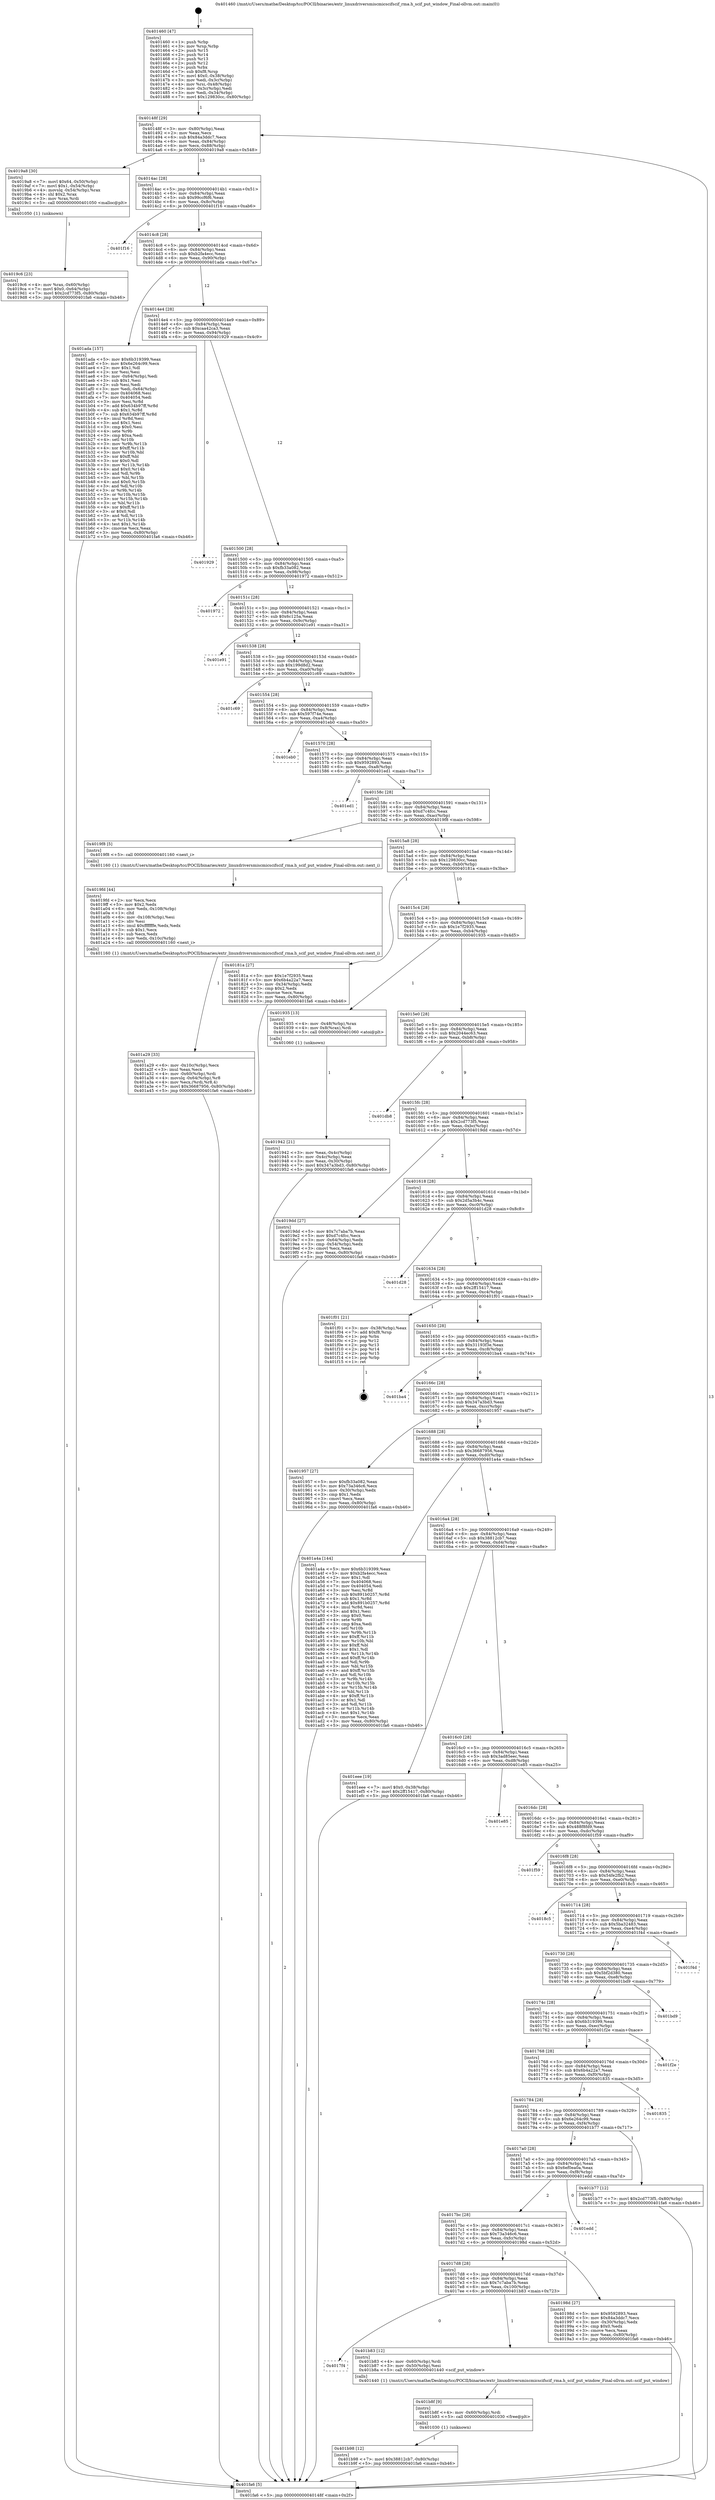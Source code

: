 digraph "0x401460" {
  label = "0x401460 (/mnt/c/Users/mathe/Desktop/tcc/POCII/binaries/extr_linuxdriversmiscmicscifscif_rma.h_scif_put_window_Final-ollvm.out::main(0))"
  labelloc = "t"
  node[shape=record]

  Entry [label="",width=0.3,height=0.3,shape=circle,fillcolor=black,style=filled]
  "0x40148f" [label="{
     0x40148f [29]\l
     | [instrs]\l
     &nbsp;&nbsp;0x40148f \<+3\>: mov -0x80(%rbp),%eax\l
     &nbsp;&nbsp;0x401492 \<+2\>: mov %eax,%ecx\l
     &nbsp;&nbsp;0x401494 \<+6\>: sub $0x84a3ddc7,%ecx\l
     &nbsp;&nbsp;0x40149a \<+6\>: mov %eax,-0x84(%rbp)\l
     &nbsp;&nbsp;0x4014a0 \<+6\>: mov %ecx,-0x88(%rbp)\l
     &nbsp;&nbsp;0x4014a6 \<+6\>: je 00000000004019a8 \<main+0x548\>\l
  }"]
  "0x4019a8" [label="{
     0x4019a8 [30]\l
     | [instrs]\l
     &nbsp;&nbsp;0x4019a8 \<+7\>: movl $0x64,-0x50(%rbp)\l
     &nbsp;&nbsp;0x4019af \<+7\>: movl $0x1,-0x54(%rbp)\l
     &nbsp;&nbsp;0x4019b6 \<+4\>: movslq -0x54(%rbp),%rax\l
     &nbsp;&nbsp;0x4019ba \<+4\>: shl $0x2,%rax\l
     &nbsp;&nbsp;0x4019be \<+3\>: mov %rax,%rdi\l
     &nbsp;&nbsp;0x4019c1 \<+5\>: call 0000000000401050 \<malloc@plt\>\l
     | [calls]\l
     &nbsp;&nbsp;0x401050 \{1\} (unknown)\l
  }"]
  "0x4014ac" [label="{
     0x4014ac [28]\l
     | [instrs]\l
     &nbsp;&nbsp;0x4014ac \<+5\>: jmp 00000000004014b1 \<main+0x51\>\l
     &nbsp;&nbsp;0x4014b1 \<+6\>: mov -0x84(%rbp),%eax\l
     &nbsp;&nbsp;0x4014b7 \<+5\>: sub $0x99ccf6f6,%eax\l
     &nbsp;&nbsp;0x4014bc \<+6\>: mov %eax,-0x8c(%rbp)\l
     &nbsp;&nbsp;0x4014c2 \<+6\>: je 0000000000401f16 \<main+0xab6\>\l
  }"]
  Exit [label="",width=0.3,height=0.3,shape=circle,fillcolor=black,style=filled,peripheries=2]
  "0x401f16" [label="{
     0x401f16\l
  }", style=dashed]
  "0x4014c8" [label="{
     0x4014c8 [28]\l
     | [instrs]\l
     &nbsp;&nbsp;0x4014c8 \<+5\>: jmp 00000000004014cd \<main+0x6d\>\l
     &nbsp;&nbsp;0x4014cd \<+6\>: mov -0x84(%rbp),%eax\l
     &nbsp;&nbsp;0x4014d3 \<+5\>: sub $0xb2fa4ecc,%eax\l
     &nbsp;&nbsp;0x4014d8 \<+6\>: mov %eax,-0x90(%rbp)\l
     &nbsp;&nbsp;0x4014de \<+6\>: je 0000000000401ada \<main+0x67a\>\l
  }"]
  "0x401b98" [label="{
     0x401b98 [12]\l
     | [instrs]\l
     &nbsp;&nbsp;0x401b98 \<+7\>: movl $0x38812cb7,-0x80(%rbp)\l
     &nbsp;&nbsp;0x401b9f \<+5\>: jmp 0000000000401fa6 \<main+0xb46\>\l
  }"]
  "0x401ada" [label="{
     0x401ada [157]\l
     | [instrs]\l
     &nbsp;&nbsp;0x401ada \<+5\>: mov $0x6b319399,%eax\l
     &nbsp;&nbsp;0x401adf \<+5\>: mov $0x6e264c99,%ecx\l
     &nbsp;&nbsp;0x401ae4 \<+2\>: mov $0x1,%dl\l
     &nbsp;&nbsp;0x401ae6 \<+2\>: xor %esi,%esi\l
     &nbsp;&nbsp;0x401ae8 \<+3\>: mov -0x64(%rbp),%edi\l
     &nbsp;&nbsp;0x401aeb \<+3\>: sub $0x1,%esi\l
     &nbsp;&nbsp;0x401aee \<+2\>: sub %esi,%edi\l
     &nbsp;&nbsp;0x401af0 \<+3\>: mov %edi,-0x64(%rbp)\l
     &nbsp;&nbsp;0x401af3 \<+7\>: mov 0x404068,%esi\l
     &nbsp;&nbsp;0x401afa \<+7\>: mov 0x404054,%edi\l
     &nbsp;&nbsp;0x401b01 \<+3\>: mov %esi,%r8d\l
     &nbsp;&nbsp;0x401b04 \<+7\>: add $0x634b97ff,%r8d\l
     &nbsp;&nbsp;0x401b0b \<+4\>: sub $0x1,%r8d\l
     &nbsp;&nbsp;0x401b0f \<+7\>: sub $0x634b97ff,%r8d\l
     &nbsp;&nbsp;0x401b16 \<+4\>: imul %r8d,%esi\l
     &nbsp;&nbsp;0x401b1a \<+3\>: and $0x1,%esi\l
     &nbsp;&nbsp;0x401b1d \<+3\>: cmp $0x0,%esi\l
     &nbsp;&nbsp;0x401b20 \<+4\>: sete %r9b\l
     &nbsp;&nbsp;0x401b24 \<+3\>: cmp $0xa,%edi\l
     &nbsp;&nbsp;0x401b27 \<+4\>: setl %r10b\l
     &nbsp;&nbsp;0x401b2b \<+3\>: mov %r9b,%r11b\l
     &nbsp;&nbsp;0x401b2e \<+4\>: xor $0xff,%r11b\l
     &nbsp;&nbsp;0x401b32 \<+3\>: mov %r10b,%bl\l
     &nbsp;&nbsp;0x401b35 \<+3\>: xor $0xff,%bl\l
     &nbsp;&nbsp;0x401b38 \<+3\>: xor $0x0,%dl\l
     &nbsp;&nbsp;0x401b3b \<+3\>: mov %r11b,%r14b\l
     &nbsp;&nbsp;0x401b3e \<+4\>: and $0x0,%r14b\l
     &nbsp;&nbsp;0x401b42 \<+3\>: and %dl,%r9b\l
     &nbsp;&nbsp;0x401b45 \<+3\>: mov %bl,%r15b\l
     &nbsp;&nbsp;0x401b48 \<+4\>: and $0x0,%r15b\l
     &nbsp;&nbsp;0x401b4c \<+3\>: and %dl,%r10b\l
     &nbsp;&nbsp;0x401b4f \<+3\>: or %r9b,%r14b\l
     &nbsp;&nbsp;0x401b52 \<+3\>: or %r10b,%r15b\l
     &nbsp;&nbsp;0x401b55 \<+3\>: xor %r15b,%r14b\l
     &nbsp;&nbsp;0x401b58 \<+3\>: or %bl,%r11b\l
     &nbsp;&nbsp;0x401b5b \<+4\>: xor $0xff,%r11b\l
     &nbsp;&nbsp;0x401b5f \<+3\>: or $0x0,%dl\l
     &nbsp;&nbsp;0x401b62 \<+3\>: and %dl,%r11b\l
     &nbsp;&nbsp;0x401b65 \<+3\>: or %r11b,%r14b\l
     &nbsp;&nbsp;0x401b68 \<+4\>: test $0x1,%r14b\l
     &nbsp;&nbsp;0x401b6c \<+3\>: cmovne %ecx,%eax\l
     &nbsp;&nbsp;0x401b6f \<+3\>: mov %eax,-0x80(%rbp)\l
     &nbsp;&nbsp;0x401b72 \<+5\>: jmp 0000000000401fa6 \<main+0xb46\>\l
  }"]
  "0x4014e4" [label="{
     0x4014e4 [28]\l
     | [instrs]\l
     &nbsp;&nbsp;0x4014e4 \<+5\>: jmp 00000000004014e9 \<main+0x89\>\l
     &nbsp;&nbsp;0x4014e9 \<+6\>: mov -0x84(%rbp),%eax\l
     &nbsp;&nbsp;0x4014ef \<+5\>: sub $0xcaa42ca3,%eax\l
     &nbsp;&nbsp;0x4014f4 \<+6\>: mov %eax,-0x94(%rbp)\l
     &nbsp;&nbsp;0x4014fa \<+6\>: je 0000000000401929 \<main+0x4c9\>\l
  }"]
  "0x401b8f" [label="{
     0x401b8f [9]\l
     | [instrs]\l
     &nbsp;&nbsp;0x401b8f \<+4\>: mov -0x60(%rbp),%rdi\l
     &nbsp;&nbsp;0x401b93 \<+5\>: call 0000000000401030 \<free@plt\>\l
     | [calls]\l
     &nbsp;&nbsp;0x401030 \{1\} (unknown)\l
  }"]
  "0x401929" [label="{
     0x401929\l
  }", style=dashed]
  "0x401500" [label="{
     0x401500 [28]\l
     | [instrs]\l
     &nbsp;&nbsp;0x401500 \<+5\>: jmp 0000000000401505 \<main+0xa5\>\l
     &nbsp;&nbsp;0x401505 \<+6\>: mov -0x84(%rbp),%eax\l
     &nbsp;&nbsp;0x40150b \<+5\>: sub $0xfb33a082,%eax\l
     &nbsp;&nbsp;0x401510 \<+6\>: mov %eax,-0x98(%rbp)\l
     &nbsp;&nbsp;0x401516 \<+6\>: je 0000000000401972 \<main+0x512\>\l
  }"]
  "0x4017f4" [label="{
     0x4017f4\l
  }", style=dashed]
  "0x401972" [label="{
     0x401972\l
  }", style=dashed]
  "0x40151c" [label="{
     0x40151c [28]\l
     | [instrs]\l
     &nbsp;&nbsp;0x40151c \<+5\>: jmp 0000000000401521 \<main+0xc1\>\l
     &nbsp;&nbsp;0x401521 \<+6\>: mov -0x84(%rbp),%eax\l
     &nbsp;&nbsp;0x401527 \<+5\>: sub $0x6c125a,%eax\l
     &nbsp;&nbsp;0x40152c \<+6\>: mov %eax,-0x9c(%rbp)\l
     &nbsp;&nbsp;0x401532 \<+6\>: je 0000000000401e91 \<main+0xa31\>\l
  }"]
  "0x401b83" [label="{
     0x401b83 [12]\l
     | [instrs]\l
     &nbsp;&nbsp;0x401b83 \<+4\>: mov -0x60(%rbp),%rdi\l
     &nbsp;&nbsp;0x401b87 \<+3\>: mov -0x50(%rbp),%esi\l
     &nbsp;&nbsp;0x401b8a \<+5\>: call 0000000000401440 \<scif_put_window\>\l
     | [calls]\l
     &nbsp;&nbsp;0x401440 \{1\} (/mnt/c/Users/mathe/Desktop/tcc/POCII/binaries/extr_linuxdriversmiscmicscifscif_rma.h_scif_put_window_Final-ollvm.out::scif_put_window)\l
  }"]
  "0x401e91" [label="{
     0x401e91\l
  }", style=dashed]
  "0x401538" [label="{
     0x401538 [28]\l
     | [instrs]\l
     &nbsp;&nbsp;0x401538 \<+5\>: jmp 000000000040153d \<main+0xdd\>\l
     &nbsp;&nbsp;0x40153d \<+6\>: mov -0x84(%rbp),%eax\l
     &nbsp;&nbsp;0x401543 \<+5\>: sub $0x199d8d2,%eax\l
     &nbsp;&nbsp;0x401548 \<+6\>: mov %eax,-0xa0(%rbp)\l
     &nbsp;&nbsp;0x40154e \<+6\>: je 0000000000401c69 \<main+0x809\>\l
  }"]
  "0x401a29" [label="{
     0x401a29 [33]\l
     | [instrs]\l
     &nbsp;&nbsp;0x401a29 \<+6\>: mov -0x10c(%rbp),%ecx\l
     &nbsp;&nbsp;0x401a2f \<+3\>: imul %eax,%ecx\l
     &nbsp;&nbsp;0x401a32 \<+4\>: mov -0x60(%rbp),%rdi\l
     &nbsp;&nbsp;0x401a36 \<+4\>: movslq -0x64(%rbp),%r8\l
     &nbsp;&nbsp;0x401a3a \<+4\>: mov %ecx,(%rdi,%r8,4)\l
     &nbsp;&nbsp;0x401a3e \<+7\>: movl $0x36687956,-0x80(%rbp)\l
     &nbsp;&nbsp;0x401a45 \<+5\>: jmp 0000000000401fa6 \<main+0xb46\>\l
  }"]
  "0x401c69" [label="{
     0x401c69\l
  }", style=dashed]
  "0x401554" [label="{
     0x401554 [28]\l
     | [instrs]\l
     &nbsp;&nbsp;0x401554 \<+5\>: jmp 0000000000401559 \<main+0xf9\>\l
     &nbsp;&nbsp;0x401559 \<+6\>: mov -0x84(%rbp),%eax\l
     &nbsp;&nbsp;0x40155f \<+5\>: sub $0x597f74e,%eax\l
     &nbsp;&nbsp;0x401564 \<+6\>: mov %eax,-0xa4(%rbp)\l
     &nbsp;&nbsp;0x40156a \<+6\>: je 0000000000401eb0 \<main+0xa50\>\l
  }"]
  "0x4019fd" [label="{
     0x4019fd [44]\l
     | [instrs]\l
     &nbsp;&nbsp;0x4019fd \<+2\>: xor %ecx,%ecx\l
     &nbsp;&nbsp;0x4019ff \<+5\>: mov $0x2,%edx\l
     &nbsp;&nbsp;0x401a04 \<+6\>: mov %edx,-0x108(%rbp)\l
     &nbsp;&nbsp;0x401a0a \<+1\>: cltd\l
     &nbsp;&nbsp;0x401a0b \<+6\>: mov -0x108(%rbp),%esi\l
     &nbsp;&nbsp;0x401a11 \<+2\>: idiv %esi\l
     &nbsp;&nbsp;0x401a13 \<+6\>: imul $0xfffffffe,%edx,%edx\l
     &nbsp;&nbsp;0x401a19 \<+3\>: sub $0x1,%ecx\l
     &nbsp;&nbsp;0x401a1c \<+2\>: sub %ecx,%edx\l
     &nbsp;&nbsp;0x401a1e \<+6\>: mov %edx,-0x10c(%rbp)\l
     &nbsp;&nbsp;0x401a24 \<+5\>: call 0000000000401160 \<next_i\>\l
     | [calls]\l
     &nbsp;&nbsp;0x401160 \{1\} (/mnt/c/Users/mathe/Desktop/tcc/POCII/binaries/extr_linuxdriversmiscmicscifscif_rma.h_scif_put_window_Final-ollvm.out::next_i)\l
  }"]
  "0x401eb0" [label="{
     0x401eb0\l
  }", style=dashed]
  "0x401570" [label="{
     0x401570 [28]\l
     | [instrs]\l
     &nbsp;&nbsp;0x401570 \<+5\>: jmp 0000000000401575 \<main+0x115\>\l
     &nbsp;&nbsp;0x401575 \<+6\>: mov -0x84(%rbp),%eax\l
     &nbsp;&nbsp;0x40157b \<+5\>: sub $0x9592893,%eax\l
     &nbsp;&nbsp;0x401580 \<+6\>: mov %eax,-0xa8(%rbp)\l
     &nbsp;&nbsp;0x401586 \<+6\>: je 0000000000401ed1 \<main+0xa71\>\l
  }"]
  "0x4019c6" [label="{
     0x4019c6 [23]\l
     | [instrs]\l
     &nbsp;&nbsp;0x4019c6 \<+4\>: mov %rax,-0x60(%rbp)\l
     &nbsp;&nbsp;0x4019ca \<+7\>: movl $0x0,-0x64(%rbp)\l
     &nbsp;&nbsp;0x4019d1 \<+7\>: movl $0x2cd773f5,-0x80(%rbp)\l
     &nbsp;&nbsp;0x4019d8 \<+5\>: jmp 0000000000401fa6 \<main+0xb46\>\l
  }"]
  "0x401ed1" [label="{
     0x401ed1\l
  }", style=dashed]
  "0x40158c" [label="{
     0x40158c [28]\l
     | [instrs]\l
     &nbsp;&nbsp;0x40158c \<+5\>: jmp 0000000000401591 \<main+0x131\>\l
     &nbsp;&nbsp;0x401591 \<+6\>: mov -0x84(%rbp),%eax\l
     &nbsp;&nbsp;0x401597 \<+5\>: sub $0xd7c4fcc,%eax\l
     &nbsp;&nbsp;0x40159c \<+6\>: mov %eax,-0xac(%rbp)\l
     &nbsp;&nbsp;0x4015a2 \<+6\>: je 00000000004019f8 \<main+0x598\>\l
  }"]
  "0x4017d8" [label="{
     0x4017d8 [28]\l
     | [instrs]\l
     &nbsp;&nbsp;0x4017d8 \<+5\>: jmp 00000000004017dd \<main+0x37d\>\l
     &nbsp;&nbsp;0x4017dd \<+6\>: mov -0x84(%rbp),%eax\l
     &nbsp;&nbsp;0x4017e3 \<+5\>: sub $0x7c7aba7b,%eax\l
     &nbsp;&nbsp;0x4017e8 \<+6\>: mov %eax,-0x100(%rbp)\l
     &nbsp;&nbsp;0x4017ee \<+6\>: je 0000000000401b83 \<main+0x723\>\l
  }"]
  "0x4019f8" [label="{
     0x4019f8 [5]\l
     | [instrs]\l
     &nbsp;&nbsp;0x4019f8 \<+5\>: call 0000000000401160 \<next_i\>\l
     | [calls]\l
     &nbsp;&nbsp;0x401160 \{1\} (/mnt/c/Users/mathe/Desktop/tcc/POCII/binaries/extr_linuxdriversmiscmicscifscif_rma.h_scif_put_window_Final-ollvm.out::next_i)\l
  }"]
  "0x4015a8" [label="{
     0x4015a8 [28]\l
     | [instrs]\l
     &nbsp;&nbsp;0x4015a8 \<+5\>: jmp 00000000004015ad \<main+0x14d\>\l
     &nbsp;&nbsp;0x4015ad \<+6\>: mov -0x84(%rbp),%eax\l
     &nbsp;&nbsp;0x4015b3 \<+5\>: sub $0x129830cc,%eax\l
     &nbsp;&nbsp;0x4015b8 \<+6\>: mov %eax,-0xb0(%rbp)\l
     &nbsp;&nbsp;0x4015be \<+6\>: je 000000000040181a \<main+0x3ba\>\l
  }"]
  "0x40198d" [label="{
     0x40198d [27]\l
     | [instrs]\l
     &nbsp;&nbsp;0x40198d \<+5\>: mov $0x9592893,%eax\l
     &nbsp;&nbsp;0x401992 \<+5\>: mov $0x84a3ddc7,%ecx\l
     &nbsp;&nbsp;0x401997 \<+3\>: mov -0x30(%rbp),%edx\l
     &nbsp;&nbsp;0x40199a \<+3\>: cmp $0x0,%edx\l
     &nbsp;&nbsp;0x40199d \<+3\>: cmove %ecx,%eax\l
     &nbsp;&nbsp;0x4019a0 \<+3\>: mov %eax,-0x80(%rbp)\l
     &nbsp;&nbsp;0x4019a3 \<+5\>: jmp 0000000000401fa6 \<main+0xb46\>\l
  }"]
  "0x40181a" [label="{
     0x40181a [27]\l
     | [instrs]\l
     &nbsp;&nbsp;0x40181a \<+5\>: mov $0x1e7f2935,%eax\l
     &nbsp;&nbsp;0x40181f \<+5\>: mov $0x6b4a22a7,%ecx\l
     &nbsp;&nbsp;0x401824 \<+3\>: mov -0x34(%rbp),%edx\l
     &nbsp;&nbsp;0x401827 \<+3\>: cmp $0x2,%edx\l
     &nbsp;&nbsp;0x40182a \<+3\>: cmovne %ecx,%eax\l
     &nbsp;&nbsp;0x40182d \<+3\>: mov %eax,-0x80(%rbp)\l
     &nbsp;&nbsp;0x401830 \<+5\>: jmp 0000000000401fa6 \<main+0xb46\>\l
  }"]
  "0x4015c4" [label="{
     0x4015c4 [28]\l
     | [instrs]\l
     &nbsp;&nbsp;0x4015c4 \<+5\>: jmp 00000000004015c9 \<main+0x169\>\l
     &nbsp;&nbsp;0x4015c9 \<+6\>: mov -0x84(%rbp),%eax\l
     &nbsp;&nbsp;0x4015cf \<+5\>: sub $0x1e7f2935,%eax\l
     &nbsp;&nbsp;0x4015d4 \<+6\>: mov %eax,-0xb4(%rbp)\l
     &nbsp;&nbsp;0x4015da \<+6\>: je 0000000000401935 \<main+0x4d5\>\l
  }"]
  "0x401fa6" [label="{
     0x401fa6 [5]\l
     | [instrs]\l
     &nbsp;&nbsp;0x401fa6 \<+5\>: jmp 000000000040148f \<main+0x2f\>\l
  }"]
  "0x401460" [label="{
     0x401460 [47]\l
     | [instrs]\l
     &nbsp;&nbsp;0x401460 \<+1\>: push %rbp\l
     &nbsp;&nbsp;0x401461 \<+3\>: mov %rsp,%rbp\l
     &nbsp;&nbsp;0x401464 \<+2\>: push %r15\l
     &nbsp;&nbsp;0x401466 \<+2\>: push %r14\l
     &nbsp;&nbsp;0x401468 \<+2\>: push %r13\l
     &nbsp;&nbsp;0x40146a \<+2\>: push %r12\l
     &nbsp;&nbsp;0x40146c \<+1\>: push %rbx\l
     &nbsp;&nbsp;0x40146d \<+7\>: sub $0xf8,%rsp\l
     &nbsp;&nbsp;0x401474 \<+7\>: movl $0x0,-0x38(%rbp)\l
     &nbsp;&nbsp;0x40147b \<+3\>: mov %edi,-0x3c(%rbp)\l
     &nbsp;&nbsp;0x40147e \<+4\>: mov %rsi,-0x48(%rbp)\l
     &nbsp;&nbsp;0x401482 \<+3\>: mov -0x3c(%rbp),%edi\l
     &nbsp;&nbsp;0x401485 \<+3\>: mov %edi,-0x34(%rbp)\l
     &nbsp;&nbsp;0x401488 \<+7\>: movl $0x129830cc,-0x80(%rbp)\l
  }"]
  "0x4017bc" [label="{
     0x4017bc [28]\l
     | [instrs]\l
     &nbsp;&nbsp;0x4017bc \<+5\>: jmp 00000000004017c1 \<main+0x361\>\l
     &nbsp;&nbsp;0x4017c1 \<+6\>: mov -0x84(%rbp),%eax\l
     &nbsp;&nbsp;0x4017c7 \<+5\>: sub $0x73a346c6,%eax\l
     &nbsp;&nbsp;0x4017cc \<+6\>: mov %eax,-0xfc(%rbp)\l
     &nbsp;&nbsp;0x4017d2 \<+6\>: je 000000000040198d \<main+0x52d\>\l
  }"]
  "0x401935" [label="{
     0x401935 [13]\l
     | [instrs]\l
     &nbsp;&nbsp;0x401935 \<+4\>: mov -0x48(%rbp),%rax\l
     &nbsp;&nbsp;0x401939 \<+4\>: mov 0x8(%rax),%rdi\l
     &nbsp;&nbsp;0x40193d \<+5\>: call 0000000000401060 \<atoi@plt\>\l
     | [calls]\l
     &nbsp;&nbsp;0x401060 \{1\} (unknown)\l
  }"]
  "0x4015e0" [label="{
     0x4015e0 [28]\l
     | [instrs]\l
     &nbsp;&nbsp;0x4015e0 \<+5\>: jmp 00000000004015e5 \<main+0x185\>\l
     &nbsp;&nbsp;0x4015e5 \<+6\>: mov -0x84(%rbp),%eax\l
     &nbsp;&nbsp;0x4015eb \<+5\>: sub $0x2044ec63,%eax\l
     &nbsp;&nbsp;0x4015f0 \<+6\>: mov %eax,-0xb8(%rbp)\l
     &nbsp;&nbsp;0x4015f6 \<+6\>: je 0000000000401db8 \<main+0x958\>\l
  }"]
  "0x401942" [label="{
     0x401942 [21]\l
     | [instrs]\l
     &nbsp;&nbsp;0x401942 \<+3\>: mov %eax,-0x4c(%rbp)\l
     &nbsp;&nbsp;0x401945 \<+3\>: mov -0x4c(%rbp),%eax\l
     &nbsp;&nbsp;0x401948 \<+3\>: mov %eax,-0x30(%rbp)\l
     &nbsp;&nbsp;0x40194b \<+7\>: movl $0x347a3bd3,-0x80(%rbp)\l
     &nbsp;&nbsp;0x401952 \<+5\>: jmp 0000000000401fa6 \<main+0xb46\>\l
  }"]
  "0x401edd" [label="{
     0x401edd\l
  }", style=dashed]
  "0x401db8" [label="{
     0x401db8\l
  }", style=dashed]
  "0x4015fc" [label="{
     0x4015fc [28]\l
     | [instrs]\l
     &nbsp;&nbsp;0x4015fc \<+5\>: jmp 0000000000401601 \<main+0x1a1\>\l
     &nbsp;&nbsp;0x401601 \<+6\>: mov -0x84(%rbp),%eax\l
     &nbsp;&nbsp;0x401607 \<+5\>: sub $0x2cd773f5,%eax\l
     &nbsp;&nbsp;0x40160c \<+6\>: mov %eax,-0xbc(%rbp)\l
     &nbsp;&nbsp;0x401612 \<+6\>: je 00000000004019dd \<main+0x57d\>\l
  }"]
  "0x4017a0" [label="{
     0x4017a0 [28]\l
     | [instrs]\l
     &nbsp;&nbsp;0x4017a0 \<+5\>: jmp 00000000004017a5 \<main+0x345\>\l
     &nbsp;&nbsp;0x4017a5 \<+6\>: mov -0x84(%rbp),%eax\l
     &nbsp;&nbsp;0x4017ab \<+5\>: sub $0x6ef0ea0a,%eax\l
     &nbsp;&nbsp;0x4017b0 \<+6\>: mov %eax,-0xf8(%rbp)\l
     &nbsp;&nbsp;0x4017b6 \<+6\>: je 0000000000401edd \<main+0xa7d\>\l
  }"]
  "0x4019dd" [label="{
     0x4019dd [27]\l
     | [instrs]\l
     &nbsp;&nbsp;0x4019dd \<+5\>: mov $0x7c7aba7b,%eax\l
     &nbsp;&nbsp;0x4019e2 \<+5\>: mov $0xd7c4fcc,%ecx\l
     &nbsp;&nbsp;0x4019e7 \<+3\>: mov -0x64(%rbp),%edx\l
     &nbsp;&nbsp;0x4019ea \<+3\>: cmp -0x54(%rbp),%edx\l
     &nbsp;&nbsp;0x4019ed \<+3\>: cmovl %ecx,%eax\l
     &nbsp;&nbsp;0x4019f0 \<+3\>: mov %eax,-0x80(%rbp)\l
     &nbsp;&nbsp;0x4019f3 \<+5\>: jmp 0000000000401fa6 \<main+0xb46\>\l
  }"]
  "0x401618" [label="{
     0x401618 [28]\l
     | [instrs]\l
     &nbsp;&nbsp;0x401618 \<+5\>: jmp 000000000040161d \<main+0x1bd\>\l
     &nbsp;&nbsp;0x40161d \<+6\>: mov -0x84(%rbp),%eax\l
     &nbsp;&nbsp;0x401623 \<+5\>: sub $0x2d5a3b4c,%eax\l
     &nbsp;&nbsp;0x401628 \<+6\>: mov %eax,-0xc0(%rbp)\l
     &nbsp;&nbsp;0x40162e \<+6\>: je 0000000000401d28 \<main+0x8c8\>\l
  }"]
  "0x401b77" [label="{
     0x401b77 [12]\l
     | [instrs]\l
     &nbsp;&nbsp;0x401b77 \<+7\>: movl $0x2cd773f5,-0x80(%rbp)\l
     &nbsp;&nbsp;0x401b7e \<+5\>: jmp 0000000000401fa6 \<main+0xb46\>\l
  }"]
  "0x401d28" [label="{
     0x401d28\l
  }", style=dashed]
  "0x401634" [label="{
     0x401634 [28]\l
     | [instrs]\l
     &nbsp;&nbsp;0x401634 \<+5\>: jmp 0000000000401639 \<main+0x1d9\>\l
     &nbsp;&nbsp;0x401639 \<+6\>: mov -0x84(%rbp),%eax\l
     &nbsp;&nbsp;0x40163f \<+5\>: sub $0x2ff15417,%eax\l
     &nbsp;&nbsp;0x401644 \<+6\>: mov %eax,-0xc4(%rbp)\l
     &nbsp;&nbsp;0x40164a \<+6\>: je 0000000000401f01 \<main+0xaa1\>\l
  }"]
  "0x401784" [label="{
     0x401784 [28]\l
     | [instrs]\l
     &nbsp;&nbsp;0x401784 \<+5\>: jmp 0000000000401789 \<main+0x329\>\l
     &nbsp;&nbsp;0x401789 \<+6\>: mov -0x84(%rbp),%eax\l
     &nbsp;&nbsp;0x40178f \<+5\>: sub $0x6e264c99,%eax\l
     &nbsp;&nbsp;0x401794 \<+6\>: mov %eax,-0xf4(%rbp)\l
     &nbsp;&nbsp;0x40179a \<+6\>: je 0000000000401b77 \<main+0x717\>\l
  }"]
  "0x401f01" [label="{
     0x401f01 [21]\l
     | [instrs]\l
     &nbsp;&nbsp;0x401f01 \<+3\>: mov -0x38(%rbp),%eax\l
     &nbsp;&nbsp;0x401f04 \<+7\>: add $0xf8,%rsp\l
     &nbsp;&nbsp;0x401f0b \<+1\>: pop %rbx\l
     &nbsp;&nbsp;0x401f0c \<+2\>: pop %r12\l
     &nbsp;&nbsp;0x401f0e \<+2\>: pop %r13\l
     &nbsp;&nbsp;0x401f10 \<+2\>: pop %r14\l
     &nbsp;&nbsp;0x401f12 \<+2\>: pop %r15\l
     &nbsp;&nbsp;0x401f14 \<+1\>: pop %rbp\l
     &nbsp;&nbsp;0x401f15 \<+1\>: ret\l
  }"]
  "0x401650" [label="{
     0x401650 [28]\l
     | [instrs]\l
     &nbsp;&nbsp;0x401650 \<+5\>: jmp 0000000000401655 \<main+0x1f5\>\l
     &nbsp;&nbsp;0x401655 \<+6\>: mov -0x84(%rbp),%eax\l
     &nbsp;&nbsp;0x40165b \<+5\>: sub $0x31193f3e,%eax\l
     &nbsp;&nbsp;0x401660 \<+6\>: mov %eax,-0xc8(%rbp)\l
     &nbsp;&nbsp;0x401666 \<+6\>: je 0000000000401ba4 \<main+0x744\>\l
  }"]
  "0x401835" [label="{
     0x401835\l
  }", style=dashed]
  "0x401ba4" [label="{
     0x401ba4\l
  }", style=dashed]
  "0x40166c" [label="{
     0x40166c [28]\l
     | [instrs]\l
     &nbsp;&nbsp;0x40166c \<+5\>: jmp 0000000000401671 \<main+0x211\>\l
     &nbsp;&nbsp;0x401671 \<+6\>: mov -0x84(%rbp),%eax\l
     &nbsp;&nbsp;0x401677 \<+5\>: sub $0x347a3bd3,%eax\l
     &nbsp;&nbsp;0x40167c \<+6\>: mov %eax,-0xcc(%rbp)\l
     &nbsp;&nbsp;0x401682 \<+6\>: je 0000000000401957 \<main+0x4f7\>\l
  }"]
  "0x401768" [label="{
     0x401768 [28]\l
     | [instrs]\l
     &nbsp;&nbsp;0x401768 \<+5\>: jmp 000000000040176d \<main+0x30d\>\l
     &nbsp;&nbsp;0x40176d \<+6\>: mov -0x84(%rbp),%eax\l
     &nbsp;&nbsp;0x401773 \<+5\>: sub $0x6b4a22a7,%eax\l
     &nbsp;&nbsp;0x401778 \<+6\>: mov %eax,-0xf0(%rbp)\l
     &nbsp;&nbsp;0x40177e \<+6\>: je 0000000000401835 \<main+0x3d5\>\l
  }"]
  "0x401957" [label="{
     0x401957 [27]\l
     | [instrs]\l
     &nbsp;&nbsp;0x401957 \<+5\>: mov $0xfb33a082,%eax\l
     &nbsp;&nbsp;0x40195c \<+5\>: mov $0x73a346c6,%ecx\l
     &nbsp;&nbsp;0x401961 \<+3\>: mov -0x30(%rbp),%edx\l
     &nbsp;&nbsp;0x401964 \<+3\>: cmp $0x1,%edx\l
     &nbsp;&nbsp;0x401967 \<+3\>: cmovl %ecx,%eax\l
     &nbsp;&nbsp;0x40196a \<+3\>: mov %eax,-0x80(%rbp)\l
     &nbsp;&nbsp;0x40196d \<+5\>: jmp 0000000000401fa6 \<main+0xb46\>\l
  }"]
  "0x401688" [label="{
     0x401688 [28]\l
     | [instrs]\l
     &nbsp;&nbsp;0x401688 \<+5\>: jmp 000000000040168d \<main+0x22d\>\l
     &nbsp;&nbsp;0x40168d \<+6\>: mov -0x84(%rbp),%eax\l
     &nbsp;&nbsp;0x401693 \<+5\>: sub $0x36687956,%eax\l
     &nbsp;&nbsp;0x401698 \<+6\>: mov %eax,-0xd0(%rbp)\l
     &nbsp;&nbsp;0x40169e \<+6\>: je 0000000000401a4a \<main+0x5ea\>\l
  }"]
  "0x401f2e" [label="{
     0x401f2e\l
  }", style=dashed]
  "0x401a4a" [label="{
     0x401a4a [144]\l
     | [instrs]\l
     &nbsp;&nbsp;0x401a4a \<+5\>: mov $0x6b319399,%eax\l
     &nbsp;&nbsp;0x401a4f \<+5\>: mov $0xb2fa4ecc,%ecx\l
     &nbsp;&nbsp;0x401a54 \<+2\>: mov $0x1,%dl\l
     &nbsp;&nbsp;0x401a56 \<+7\>: mov 0x404068,%esi\l
     &nbsp;&nbsp;0x401a5d \<+7\>: mov 0x404054,%edi\l
     &nbsp;&nbsp;0x401a64 \<+3\>: mov %esi,%r8d\l
     &nbsp;&nbsp;0x401a67 \<+7\>: sub $0x891b0257,%r8d\l
     &nbsp;&nbsp;0x401a6e \<+4\>: sub $0x1,%r8d\l
     &nbsp;&nbsp;0x401a72 \<+7\>: add $0x891b0257,%r8d\l
     &nbsp;&nbsp;0x401a79 \<+4\>: imul %r8d,%esi\l
     &nbsp;&nbsp;0x401a7d \<+3\>: and $0x1,%esi\l
     &nbsp;&nbsp;0x401a80 \<+3\>: cmp $0x0,%esi\l
     &nbsp;&nbsp;0x401a83 \<+4\>: sete %r9b\l
     &nbsp;&nbsp;0x401a87 \<+3\>: cmp $0xa,%edi\l
     &nbsp;&nbsp;0x401a8a \<+4\>: setl %r10b\l
     &nbsp;&nbsp;0x401a8e \<+3\>: mov %r9b,%r11b\l
     &nbsp;&nbsp;0x401a91 \<+4\>: xor $0xff,%r11b\l
     &nbsp;&nbsp;0x401a95 \<+3\>: mov %r10b,%bl\l
     &nbsp;&nbsp;0x401a98 \<+3\>: xor $0xff,%bl\l
     &nbsp;&nbsp;0x401a9b \<+3\>: xor $0x1,%dl\l
     &nbsp;&nbsp;0x401a9e \<+3\>: mov %r11b,%r14b\l
     &nbsp;&nbsp;0x401aa1 \<+4\>: and $0xff,%r14b\l
     &nbsp;&nbsp;0x401aa5 \<+3\>: and %dl,%r9b\l
     &nbsp;&nbsp;0x401aa8 \<+3\>: mov %bl,%r15b\l
     &nbsp;&nbsp;0x401aab \<+4\>: and $0xff,%r15b\l
     &nbsp;&nbsp;0x401aaf \<+3\>: and %dl,%r10b\l
     &nbsp;&nbsp;0x401ab2 \<+3\>: or %r9b,%r14b\l
     &nbsp;&nbsp;0x401ab5 \<+3\>: or %r10b,%r15b\l
     &nbsp;&nbsp;0x401ab8 \<+3\>: xor %r15b,%r14b\l
     &nbsp;&nbsp;0x401abb \<+3\>: or %bl,%r11b\l
     &nbsp;&nbsp;0x401abe \<+4\>: xor $0xff,%r11b\l
     &nbsp;&nbsp;0x401ac2 \<+3\>: or $0x1,%dl\l
     &nbsp;&nbsp;0x401ac5 \<+3\>: and %dl,%r11b\l
     &nbsp;&nbsp;0x401ac8 \<+3\>: or %r11b,%r14b\l
     &nbsp;&nbsp;0x401acb \<+4\>: test $0x1,%r14b\l
     &nbsp;&nbsp;0x401acf \<+3\>: cmovne %ecx,%eax\l
     &nbsp;&nbsp;0x401ad2 \<+3\>: mov %eax,-0x80(%rbp)\l
     &nbsp;&nbsp;0x401ad5 \<+5\>: jmp 0000000000401fa6 \<main+0xb46\>\l
  }"]
  "0x4016a4" [label="{
     0x4016a4 [28]\l
     | [instrs]\l
     &nbsp;&nbsp;0x4016a4 \<+5\>: jmp 00000000004016a9 \<main+0x249\>\l
     &nbsp;&nbsp;0x4016a9 \<+6\>: mov -0x84(%rbp),%eax\l
     &nbsp;&nbsp;0x4016af \<+5\>: sub $0x38812cb7,%eax\l
     &nbsp;&nbsp;0x4016b4 \<+6\>: mov %eax,-0xd4(%rbp)\l
     &nbsp;&nbsp;0x4016ba \<+6\>: je 0000000000401eee \<main+0xa8e\>\l
  }"]
  "0x40174c" [label="{
     0x40174c [28]\l
     | [instrs]\l
     &nbsp;&nbsp;0x40174c \<+5\>: jmp 0000000000401751 \<main+0x2f1\>\l
     &nbsp;&nbsp;0x401751 \<+6\>: mov -0x84(%rbp),%eax\l
     &nbsp;&nbsp;0x401757 \<+5\>: sub $0x6b319399,%eax\l
     &nbsp;&nbsp;0x40175c \<+6\>: mov %eax,-0xec(%rbp)\l
     &nbsp;&nbsp;0x401762 \<+6\>: je 0000000000401f2e \<main+0xace\>\l
  }"]
  "0x401eee" [label="{
     0x401eee [19]\l
     | [instrs]\l
     &nbsp;&nbsp;0x401eee \<+7\>: movl $0x0,-0x38(%rbp)\l
     &nbsp;&nbsp;0x401ef5 \<+7\>: movl $0x2ff15417,-0x80(%rbp)\l
     &nbsp;&nbsp;0x401efc \<+5\>: jmp 0000000000401fa6 \<main+0xb46\>\l
  }"]
  "0x4016c0" [label="{
     0x4016c0 [28]\l
     | [instrs]\l
     &nbsp;&nbsp;0x4016c0 \<+5\>: jmp 00000000004016c5 \<main+0x265\>\l
     &nbsp;&nbsp;0x4016c5 \<+6\>: mov -0x84(%rbp),%eax\l
     &nbsp;&nbsp;0x4016cb \<+5\>: sub $0x3ad85eec,%eax\l
     &nbsp;&nbsp;0x4016d0 \<+6\>: mov %eax,-0xd8(%rbp)\l
     &nbsp;&nbsp;0x4016d6 \<+6\>: je 0000000000401e85 \<main+0xa25\>\l
  }"]
  "0x401bd9" [label="{
     0x401bd9\l
  }", style=dashed]
  "0x401e85" [label="{
     0x401e85\l
  }", style=dashed]
  "0x4016dc" [label="{
     0x4016dc [28]\l
     | [instrs]\l
     &nbsp;&nbsp;0x4016dc \<+5\>: jmp 00000000004016e1 \<main+0x281\>\l
     &nbsp;&nbsp;0x4016e1 \<+6\>: mov -0x84(%rbp),%eax\l
     &nbsp;&nbsp;0x4016e7 \<+5\>: sub $0x488f8fd9,%eax\l
     &nbsp;&nbsp;0x4016ec \<+6\>: mov %eax,-0xdc(%rbp)\l
     &nbsp;&nbsp;0x4016f2 \<+6\>: je 0000000000401f59 \<main+0xaf9\>\l
  }"]
  "0x401730" [label="{
     0x401730 [28]\l
     | [instrs]\l
     &nbsp;&nbsp;0x401730 \<+5\>: jmp 0000000000401735 \<main+0x2d5\>\l
     &nbsp;&nbsp;0x401735 \<+6\>: mov -0x84(%rbp),%eax\l
     &nbsp;&nbsp;0x40173b \<+5\>: sub $0x5bf2d380,%eax\l
     &nbsp;&nbsp;0x401740 \<+6\>: mov %eax,-0xe8(%rbp)\l
     &nbsp;&nbsp;0x401746 \<+6\>: je 0000000000401bd9 \<main+0x779\>\l
  }"]
  "0x401f59" [label="{
     0x401f59\l
  }", style=dashed]
  "0x4016f8" [label="{
     0x4016f8 [28]\l
     | [instrs]\l
     &nbsp;&nbsp;0x4016f8 \<+5\>: jmp 00000000004016fd \<main+0x29d\>\l
     &nbsp;&nbsp;0x4016fd \<+6\>: mov -0x84(%rbp),%eax\l
     &nbsp;&nbsp;0x401703 \<+5\>: sub $0x54fe2fb2,%eax\l
     &nbsp;&nbsp;0x401708 \<+6\>: mov %eax,-0xe0(%rbp)\l
     &nbsp;&nbsp;0x40170e \<+6\>: je 00000000004018c5 \<main+0x465\>\l
  }"]
  "0x401f4d" [label="{
     0x401f4d\l
  }", style=dashed]
  "0x4018c5" [label="{
     0x4018c5\l
  }", style=dashed]
  "0x401714" [label="{
     0x401714 [28]\l
     | [instrs]\l
     &nbsp;&nbsp;0x401714 \<+5\>: jmp 0000000000401719 \<main+0x2b9\>\l
     &nbsp;&nbsp;0x401719 \<+6\>: mov -0x84(%rbp),%eax\l
     &nbsp;&nbsp;0x40171f \<+5\>: sub $0x5ba32483,%eax\l
     &nbsp;&nbsp;0x401724 \<+6\>: mov %eax,-0xe4(%rbp)\l
     &nbsp;&nbsp;0x40172a \<+6\>: je 0000000000401f4d \<main+0xaed\>\l
  }"]
  Entry -> "0x401460" [label=" 1"]
  "0x40148f" -> "0x4019a8" [label=" 1"]
  "0x40148f" -> "0x4014ac" [label=" 13"]
  "0x401f01" -> Exit [label=" 1"]
  "0x4014ac" -> "0x401f16" [label=" 0"]
  "0x4014ac" -> "0x4014c8" [label=" 13"]
  "0x401eee" -> "0x401fa6" [label=" 1"]
  "0x4014c8" -> "0x401ada" [label=" 1"]
  "0x4014c8" -> "0x4014e4" [label=" 12"]
  "0x401b98" -> "0x401fa6" [label=" 1"]
  "0x4014e4" -> "0x401929" [label=" 0"]
  "0x4014e4" -> "0x401500" [label=" 12"]
  "0x401b8f" -> "0x401b98" [label=" 1"]
  "0x401500" -> "0x401972" [label=" 0"]
  "0x401500" -> "0x40151c" [label=" 12"]
  "0x401b83" -> "0x401b8f" [label=" 1"]
  "0x40151c" -> "0x401e91" [label=" 0"]
  "0x40151c" -> "0x401538" [label=" 12"]
  "0x4017d8" -> "0x4017f4" [label=" 0"]
  "0x401538" -> "0x401c69" [label=" 0"]
  "0x401538" -> "0x401554" [label=" 12"]
  "0x4017d8" -> "0x401b83" [label=" 1"]
  "0x401554" -> "0x401eb0" [label=" 0"]
  "0x401554" -> "0x401570" [label=" 12"]
  "0x401b77" -> "0x401fa6" [label=" 1"]
  "0x401570" -> "0x401ed1" [label=" 0"]
  "0x401570" -> "0x40158c" [label=" 12"]
  "0x401ada" -> "0x401fa6" [label=" 1"]
  "0x40158c" -> "0x4019f8" [label=" 1"]
  "0x40158c" -> "0x4015a8" [label=" 11"]
  "0x401a4a" -> "0x401fa6" [label=" 1"]
  "0x4015a8" -> "0x40181a" [label=" 1"]
  "0x4015a8" -> "0x4015c4" [label=" 10"]
  "0x40181a" -> "0x401fa6" [label=" 1"]
  "0x401460" -> "0x40148f" [label=" 1"]
  "0x401fa6" -> "0x40148f" [label=" 13"]
  "0x401a29" -> "0x401fa6" [label=" 1"]
  "0x4015c4" -> "0x401935" [label=" 1"]
  "0x4015c4" -> "0x4015e0" [label=" 9"]
  "0x401935" -> "0x401942" [label=" 1"]
  "0x401942" -> "0x401fa6" [label=" 1"]
  "0x4019f8" -> "0x4019fd" [label=" 1"]
  "0x4015e0" -> "0x401db8" [label=" 0"]
  "0x4015e0" -> "0x4015fc" [label=" 9"]
  "0x4019dd" -> "0x401fa6" [label=" 2"]
  "0x4015fc" -> "0x4019dd" [label=" 2"]
  "0x4015fc" -> "0x401618" [label=" 7"]
  "0x4019a8" -> "0x4019c6" [label=" 1"]
  "0x401618" -> "0x401d28" [label=" 0"]
  "0x401618" -> "0x401634" [label=" 7"]
  "0x40198d" -> "0x401fa6" [label=" 1"]
  "0x401634" -> "0x401f01" [label=" 1"]
  "0x401634" -> "0x401650" [label=" 6"]
  "0x4017bc" -> "0x40198d" [label=" 1"]
  "0x401650" -> "0x401ba4" [label=" 0"]
  "0x401650" -> "0x40166c" [label=" 6"]
  "0x4019fd" -> "0x401a29" [label=" 1"]
  "0x40166c" -> "0x401957" [label=" 1"]
  "0x40166c" -> "0x401688" [label=" 5"]
  "0x401957" -> "0x401fa6" [label=" 1"]
  "0x4017a0" -> "0x401edd" [label=" 0"]
  "0x401688" -> "0x401a4a" [label=" 1"]
  "0x401688" -> "0x4016a4" [label=" 4"]
  "0x4019c6" -> "0x401fa6" [label=" 1"]
  "0x4016a4" -> "0x401eee" [label=" 1"]
  "0x4016a4" -> "0x4016c0" [label=" 3"]
  "0x401784" -> "0x401b77" [label=" 1"]
  "0x4016c0" -> "0x401e85" [label=" 0"]
  "0x4016c0" -> "0x4016dc" [label=" 3"]
  "0x4017bc" -> "0x4017d8" [label=" 1"]
  "0x4016dc" -> "0x401f59" [label=" 0"]
  "0x4016dc" -> "0x4016f8" [label=" 3"]
  "0x401768" -> "0x401835" [label=" 0"]
  "0x4016f8" -> "0x4018c5" [label=" 0"]
  "0x4016f8" -> "0x401714" [label=" 3"]
  "0x4017a0" -> "0x4017bc" [label=" 2"]
  "0x401714" -> "0x401f4d" [label=" 0"]
  "0x401714" -> "0x401730" [label=" 3"]
  "0x401768" -> "0x401784" [label=" 3"]
  "0x401730" -> "0x401bd9" [label=" 0"]
  "0x401730" -> "0x40174c" [label=" 3"]
  "0x401784" -> "0x4017a0" [label=" 2"]
  "0x40174c" -> "0x401f2e" [label=" 0"]
  "0x40174c" -> "0x401768" [label=" 3"]
}
